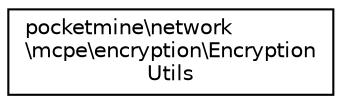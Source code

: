 digraph "Graphical Class Hierarchy"
{
 // INTERACTIVE_SVG=YES
 // LATEX_PDF_SIZE
  edge [fontname="Helvetica",fontsize="10",labelfontname="Helvetica",labelfontsize="10"];
  node [fontname="Helvetica",fontsize="10",shape=record];
  rankdir="LR";
  Node0 [label="pocketmine\\network\l\\mcpe\\encryption\\Encryption\lUtils",height=0.2,width=0.4,color="black", fillcolor="white", style="filled",URL="$d9/de4/classpocketmine_1_1network_1_1mcpe_1_1encryption_1_1_encryption_utils.html",tooltip=" "];
}
